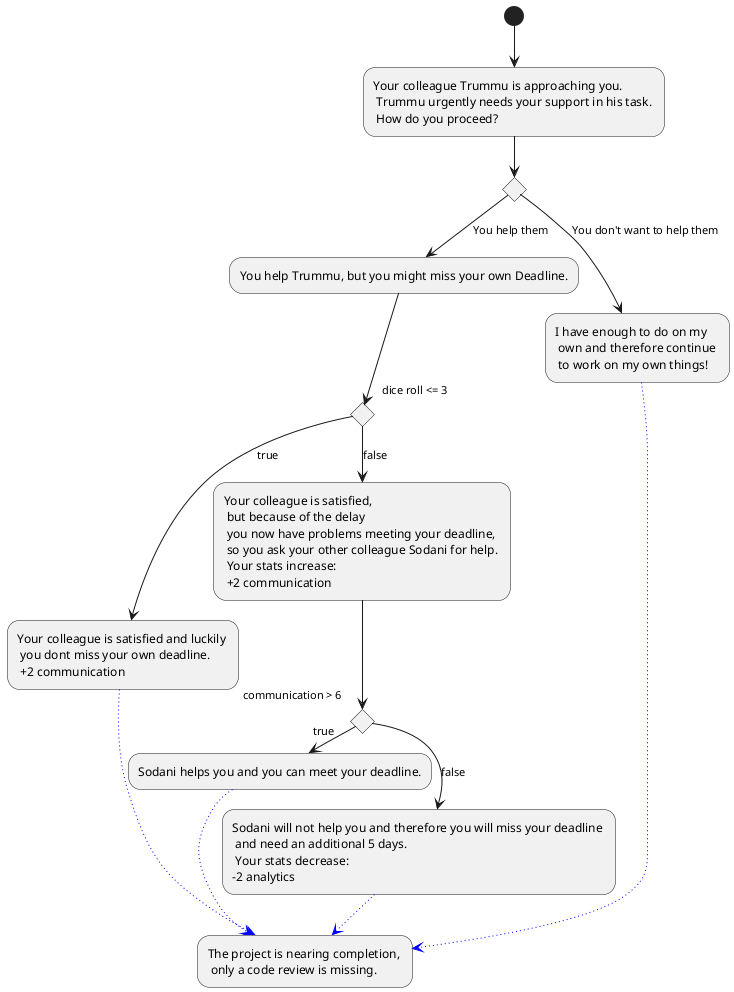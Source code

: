 @startuml
(*) --> "Your colleague Trummu is approaching you.\n Trummu urgently needs your support in his task. \n How do you proceed?"
if "" then 
--> [You help them] "You help Trummu, but you might miss your own Deadline."
if "dice roll <= 3" then
--> [true] "Your colleague is satisfied and luckily \n you dont miss your own deadline. \n +2 communication" as a
else
--> [false] "Your colleague is satisfied, \n but because of the delay \n you now have problems meeting your deadline, \n so you ask your other colleague Sodani for help. \n Your stats increase: \n +2 communication" as b
if "communication > 6" then 
-right-> [true] "Sodani helps you and you can meet your deadline." as c
else
--> [false] "Sodani will not help you and therefore you will miss your deadline \n and need an additional 5 days. \n Your stats decrease: \n-2 analytics"
-[#blue,dotted]-> "The project is nearing completion, \n only a code review is missing." as ende
endif
endif
else
--> [You don't want to help them] "I have enough to do on my \n own and therefore continue \n to work on my own things!" as assi
endif
a -[#blue,dotted]-> ende
c -[#blue,dotted]-> ende
assi -[#blue,dotted]-> ende
@enduml
